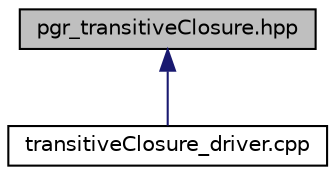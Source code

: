digraph "pgr_transitiveClosure.hpp"
{
 // LATEX_PDF_SIZE
  edge [fontname="Helvetica",fontsize="10",labelfontname="Helvetica",labelfontsize="10"];
  node [fontname="Helvetica",fontsize="10",shape=record];
  Node1 [label="pgr_transitiveClosure.hpp",height=0.2,width=0.4,color="black", fillcolor="grey75", style="filled", fontcolor="black",tooltip=" "];
  Node1 -> Node2 [dir="back",color="midnightblue",fontsize="10",style="solid",fontname="Helvetica"];
  Node2 [label="transitiveClosure_driver.cpp",height=0.2,width=0.4,color="black", fillcolor="white", style="filled",URL="$transitiveClosure__driver_8cpp.html",tooltip=" "];
}

